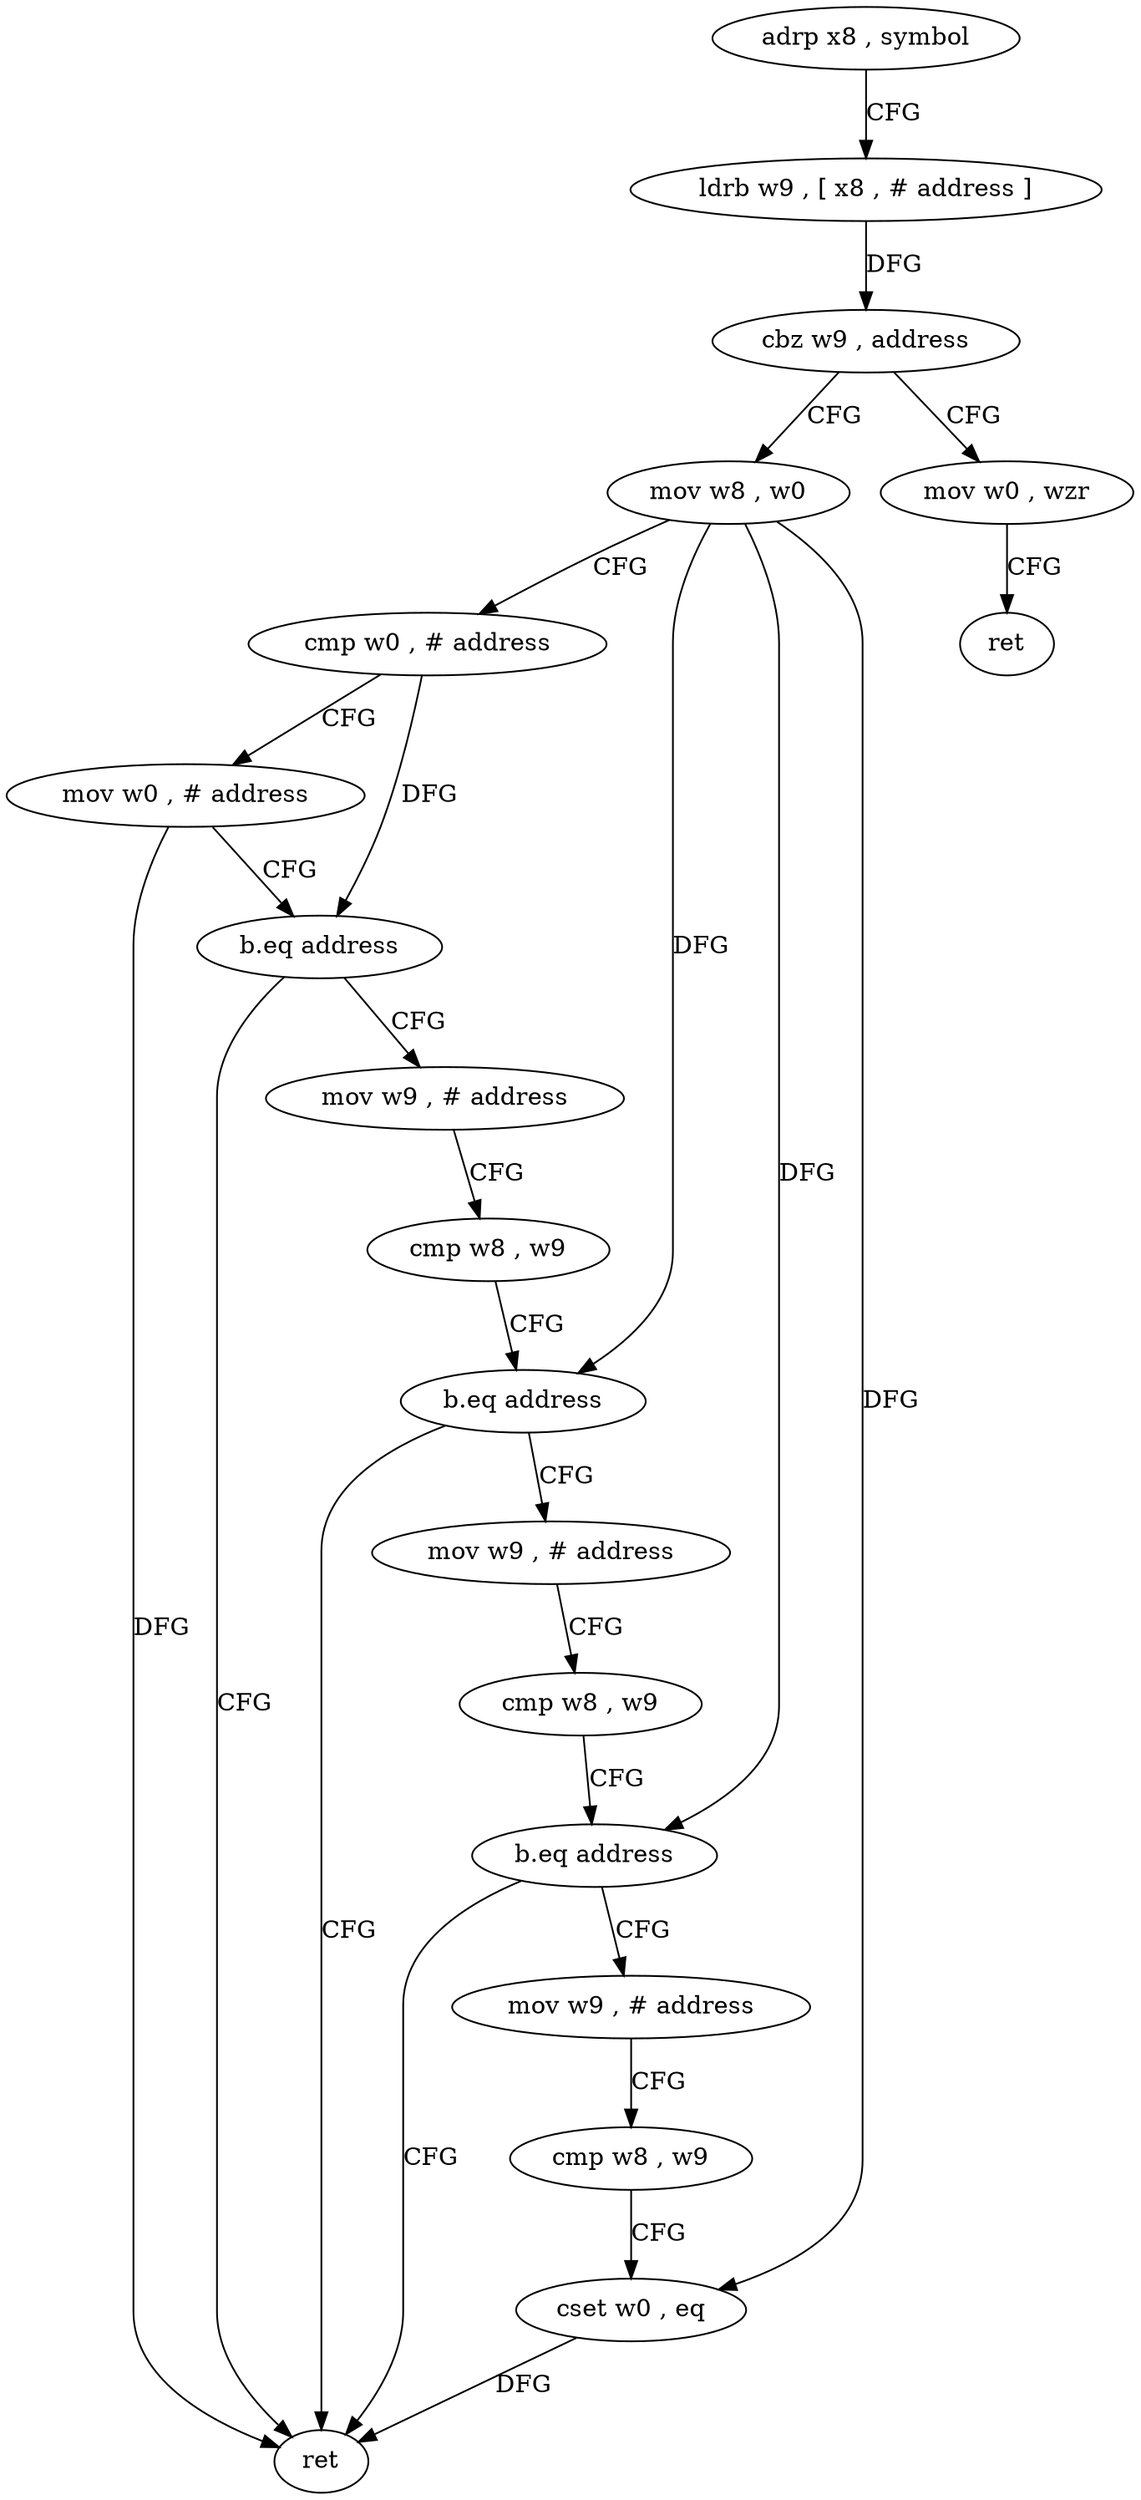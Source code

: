 digraph "func" {
"4207012" [label = "adrp x8 , symbol" ]
"4207016" [label = "ldrb w9 , [ x8 , # address ]" ]
"4207020" [label = "cbz w9 , address" ]
"4207032" [label = "mov w8 , w0" ]
"4207024" [label = "mov w0 , wzr" ]
"4207036" [label = "cmp w0 , # address" ]
"4207040" [label = "mov w0 , # address" ]
"4207044" [label = "b.eq address" ]
"4207084" [label = "ret" ]
"4207048" [label = "mov w9 , # address" ]
"4207028" [label = "ret" ]
"4207052" [label = "cmp w8 , w9" ]
"4207056" [label = "b.eq address" ]
"4207060" [label = "mov w9 , # address" ]
"4207064" [label = "cmp w8 , w9" ]
"4207068" [label = "b.eq address" ]
"4207072" [label = "mov w9 , # address" ]
"4207076" [label = "cmp w8 , w9" ]
"4207080" [label = "cset w0 , eq" ]
"4207012" -> "4207016" [ label = "CFG" ]
"4207016" -> "4207020" [ label = "DFG" ]
"4207020" -> "4207032" [ label = "CFG" ]
"4207020" -> "4207024" [ label = "CFG" ]
"4207032" -> "4207036" [ label = "CFG" ]
"4207032" -> "4207056" [ label = "DFG" ]
"4207032" -> "4207068" [ label = "DFG" ]
"4207032" -> "4207080" [ label = "DFG" ]
"4207024" -> "4207028" [ label = "CFG" ]
"4207036" -> "4207040" [ label = "CFG" ]
"4207036" -> "4207044" [ label = "DFG" ]
"4207040" -> "4207044" [ label = "CFG" ]
"4207040" -> "4207084" [ label = "DFG" ]
"4207044" -> "4207084" [ label = "CFG" ]
"4207044" -> "4207048" [ label = "CFG" ]
"4207048" -> "4207052" [ label = "CFG" ]
"4207052" -> "4207056" [ label = "CFG" ]
"4207056" -> "4207084" [ label = "CFG" ]
"4207056" -> "4207060" [ label = "CFG" ]
"4207060" -> "4207064" [ label = "CFG" ]
"4207064" -> "4207068" [ label = "CFG" ]
"4207068" -> "4207084" [ label = "CFG" ]
"4207068" -> "4207072" [ label = "CFG" ]
"4207072" -> "4207076" [ label = "CFG" ]
"4207076" -> "4207080" [ label = "CFG" ]
"4207080" -> "4207084" [ label = "DFG" ]
}
